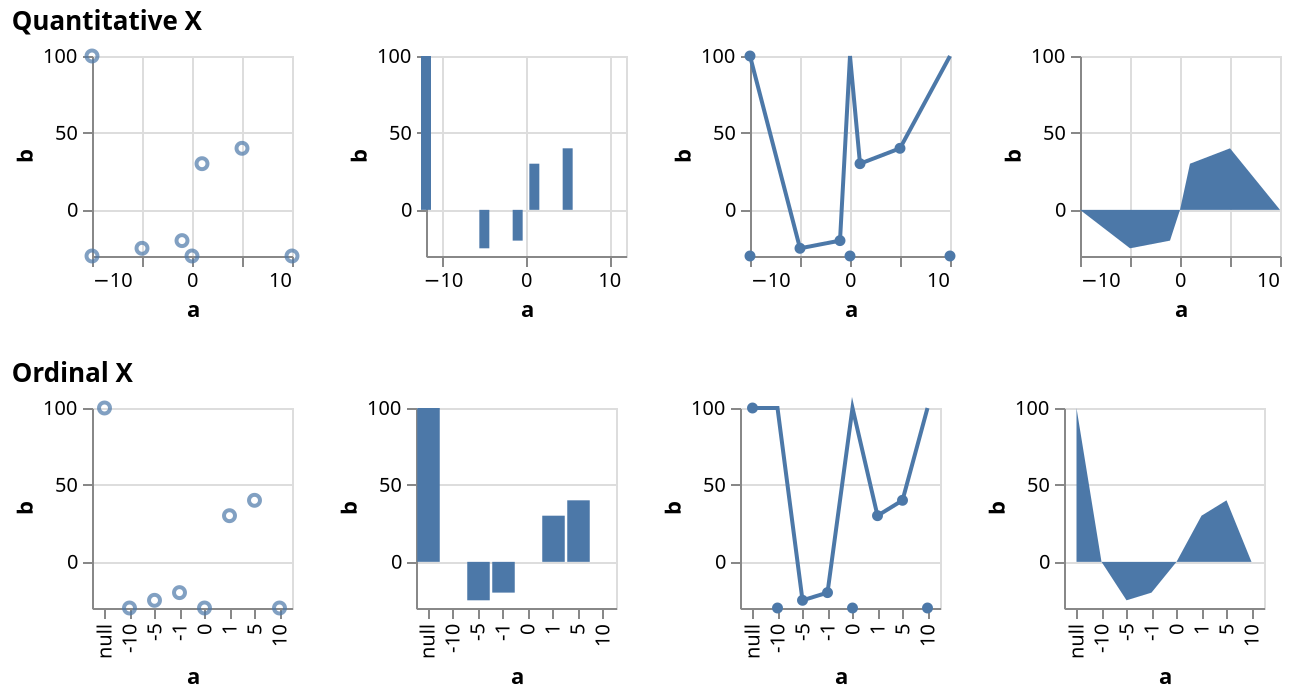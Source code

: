 {
  "$schema": "https://vega.github.io/schema/vega-lite/v5.json",
  "description": "Testing invalid",
  "data": {
    "values": [
      {"a": null, "b": 100},
      {"a": -10, "b": null},
      {"a": -5, "b": -25},
      {"a": -1, "b": -20},
      {"a": 0, "b": null},
      {"a": 1, "b": 30},
      {"a": 5, "b": 40},
      {"a": 10, "b": null}
    ]
  },
  "config": {"mark": {"invalid": null}},
  "vconcat": [
    {
      "title": "Quantitative X",
      "hconcat": [
        {
          "width": 100,
          "height": 100,
          "mark": "point",
          "encoding": {
            "x": {"field": "a", "type": "quantitative"},
            "y": {"field": "b", "type": "quantitative"}
          }
        },
        {
          "width": 100,
          "height": 100,
          "mark": "bar",
          "encoding": {
            "x": {"field": "a", "type": "quantitative"},
            "y": {"field": "b", "type": "quantitative"}
          }
        },
        {
          "width": 100,
          "height": 100,
          "layer": [
            {
              "mark": "line",
              "encoding": {
                "x": {"field": "a", "type": "quantitative"},
                "y": {"field": "b", "type": "quantitative"}
              }
            },
            {
              "mark": {"type": "point", "opacity": 1, "filled": true},
              "encoding": {
                "x": {"field": "a", "type": "quantitative"},
                "y": {"field": "b", "type": "quantitative"}
              }
            }
          ]
        },
        {
          "width": 100,
          "height": 100,
          "mark": "area",
          "encoding": {
            "x": {"field": "a", "type": "quantitative"},
            "y": {"field": "b", "type": "quantitative"}
          }
        }
      ]
    },
    {
      "title": "Ordinal X",
      "hconcat": [
        {
          "width": 100,
          "height": 100,
          "mark": "point",
          "encoding": {
            "x": {"field": "a", "type": "ordinal"},
            "y": {"field": "b", "type": "quantitative"}
          }
        },
        {
          "width": 100,
          "height": 100,
          "mark": "bar",
          "encoding": {
            "x": {"field": "a", "type": "ordinal"},
            "y": {"field": "b", "type": "quantitative"}
          }
        },
        {
          "width": 100,
          "height": 100,
          "layer": [
            {
              "mark": "line",
              "encoding": {
                "x": {"field": "a", "type": "ordinal"},
                "y": {"field": "b", "type": "quantitative"}
              }
            },
            {
              "mark": {"type": "point", "opacity": 1, "filled": true},
              "encoding": {
                "x": {"field": "a", "type": "ordinal"},
                "y": {"field": "b", "type": "quantitative"}
              }
            }
          ]
        },
        {
          "width": 100,
          "height": 100,
          "mark": "area",
          "encoding": {
            "x": {"field": "a", "type": "ordinal"},
            "y": {"field": "b", "type": "quantitative"}
          }
        }
      ]
    }
  ]
}
